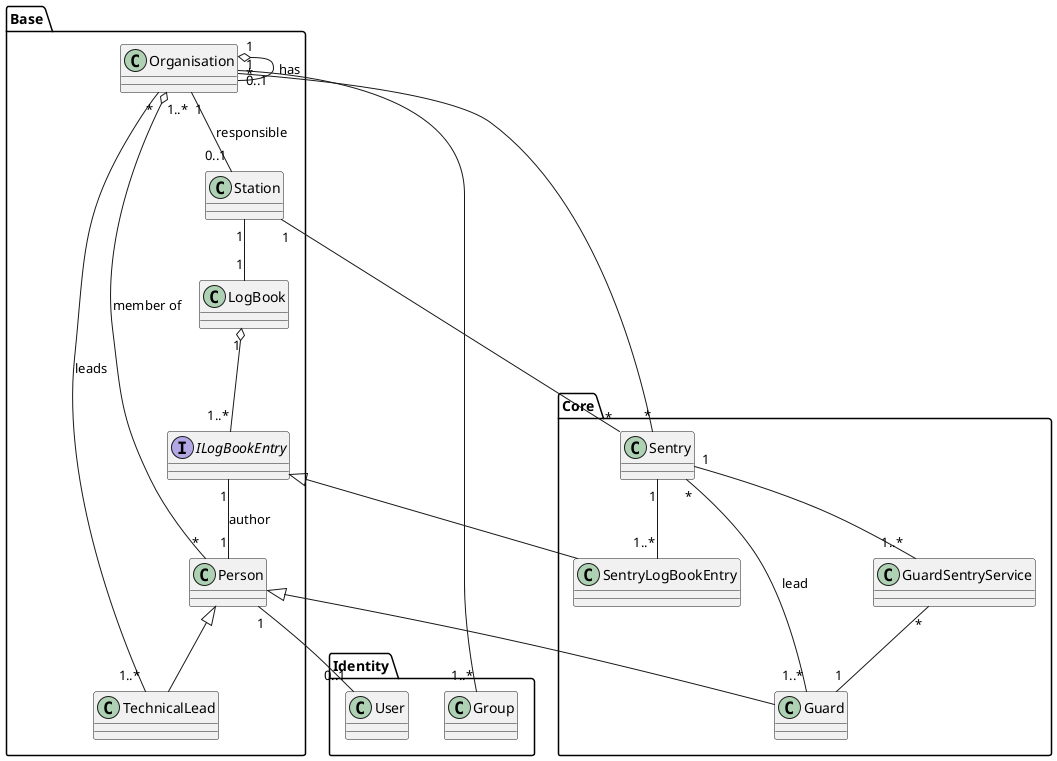 @startuml

package Base
{
    class Organisation
    class Person

    class TechnicalLead

    class Station

    class LogBook
    interface ILogBookEntry
}

package Identity
{
    class User
    class Group
}

package Core
{
    class Guard
    class GuardSentryService
    class Sentry
    class SentryLogBookEntry
}

Person "1" -- "0..1" User
Person ^-- TechnicalLead
Person ^-- Guard

Organisation "0..1" -- "1..*" Group
Organisation "1" o-- "*" Organisation : has
Organisation "*" -- "1..*" TechnicalLead : leads
Organisation "1..*" o-- "*" Person : member of
Organisation "1" -- "0..1" Station : responsible

Station "1" -- "1" LogBook

LogBook "1" o-- "1..*" ILogBookEntry

ILogBookEntry "1" -- "1" Person : author
ILogBookEntry ^-- SentryLogBookEntry

Sentry "*" -- "1" Organisation
Sentry "*" -- "1..*" Guard : lead
Sentry "*" -- "1" Station
Sentry "1" -- "1..*" GuardSentryService
Sentry "1" -- "1..*" SentryLogBookEntry

GuardSentryService "*" -- "1" Guard

@enduml
